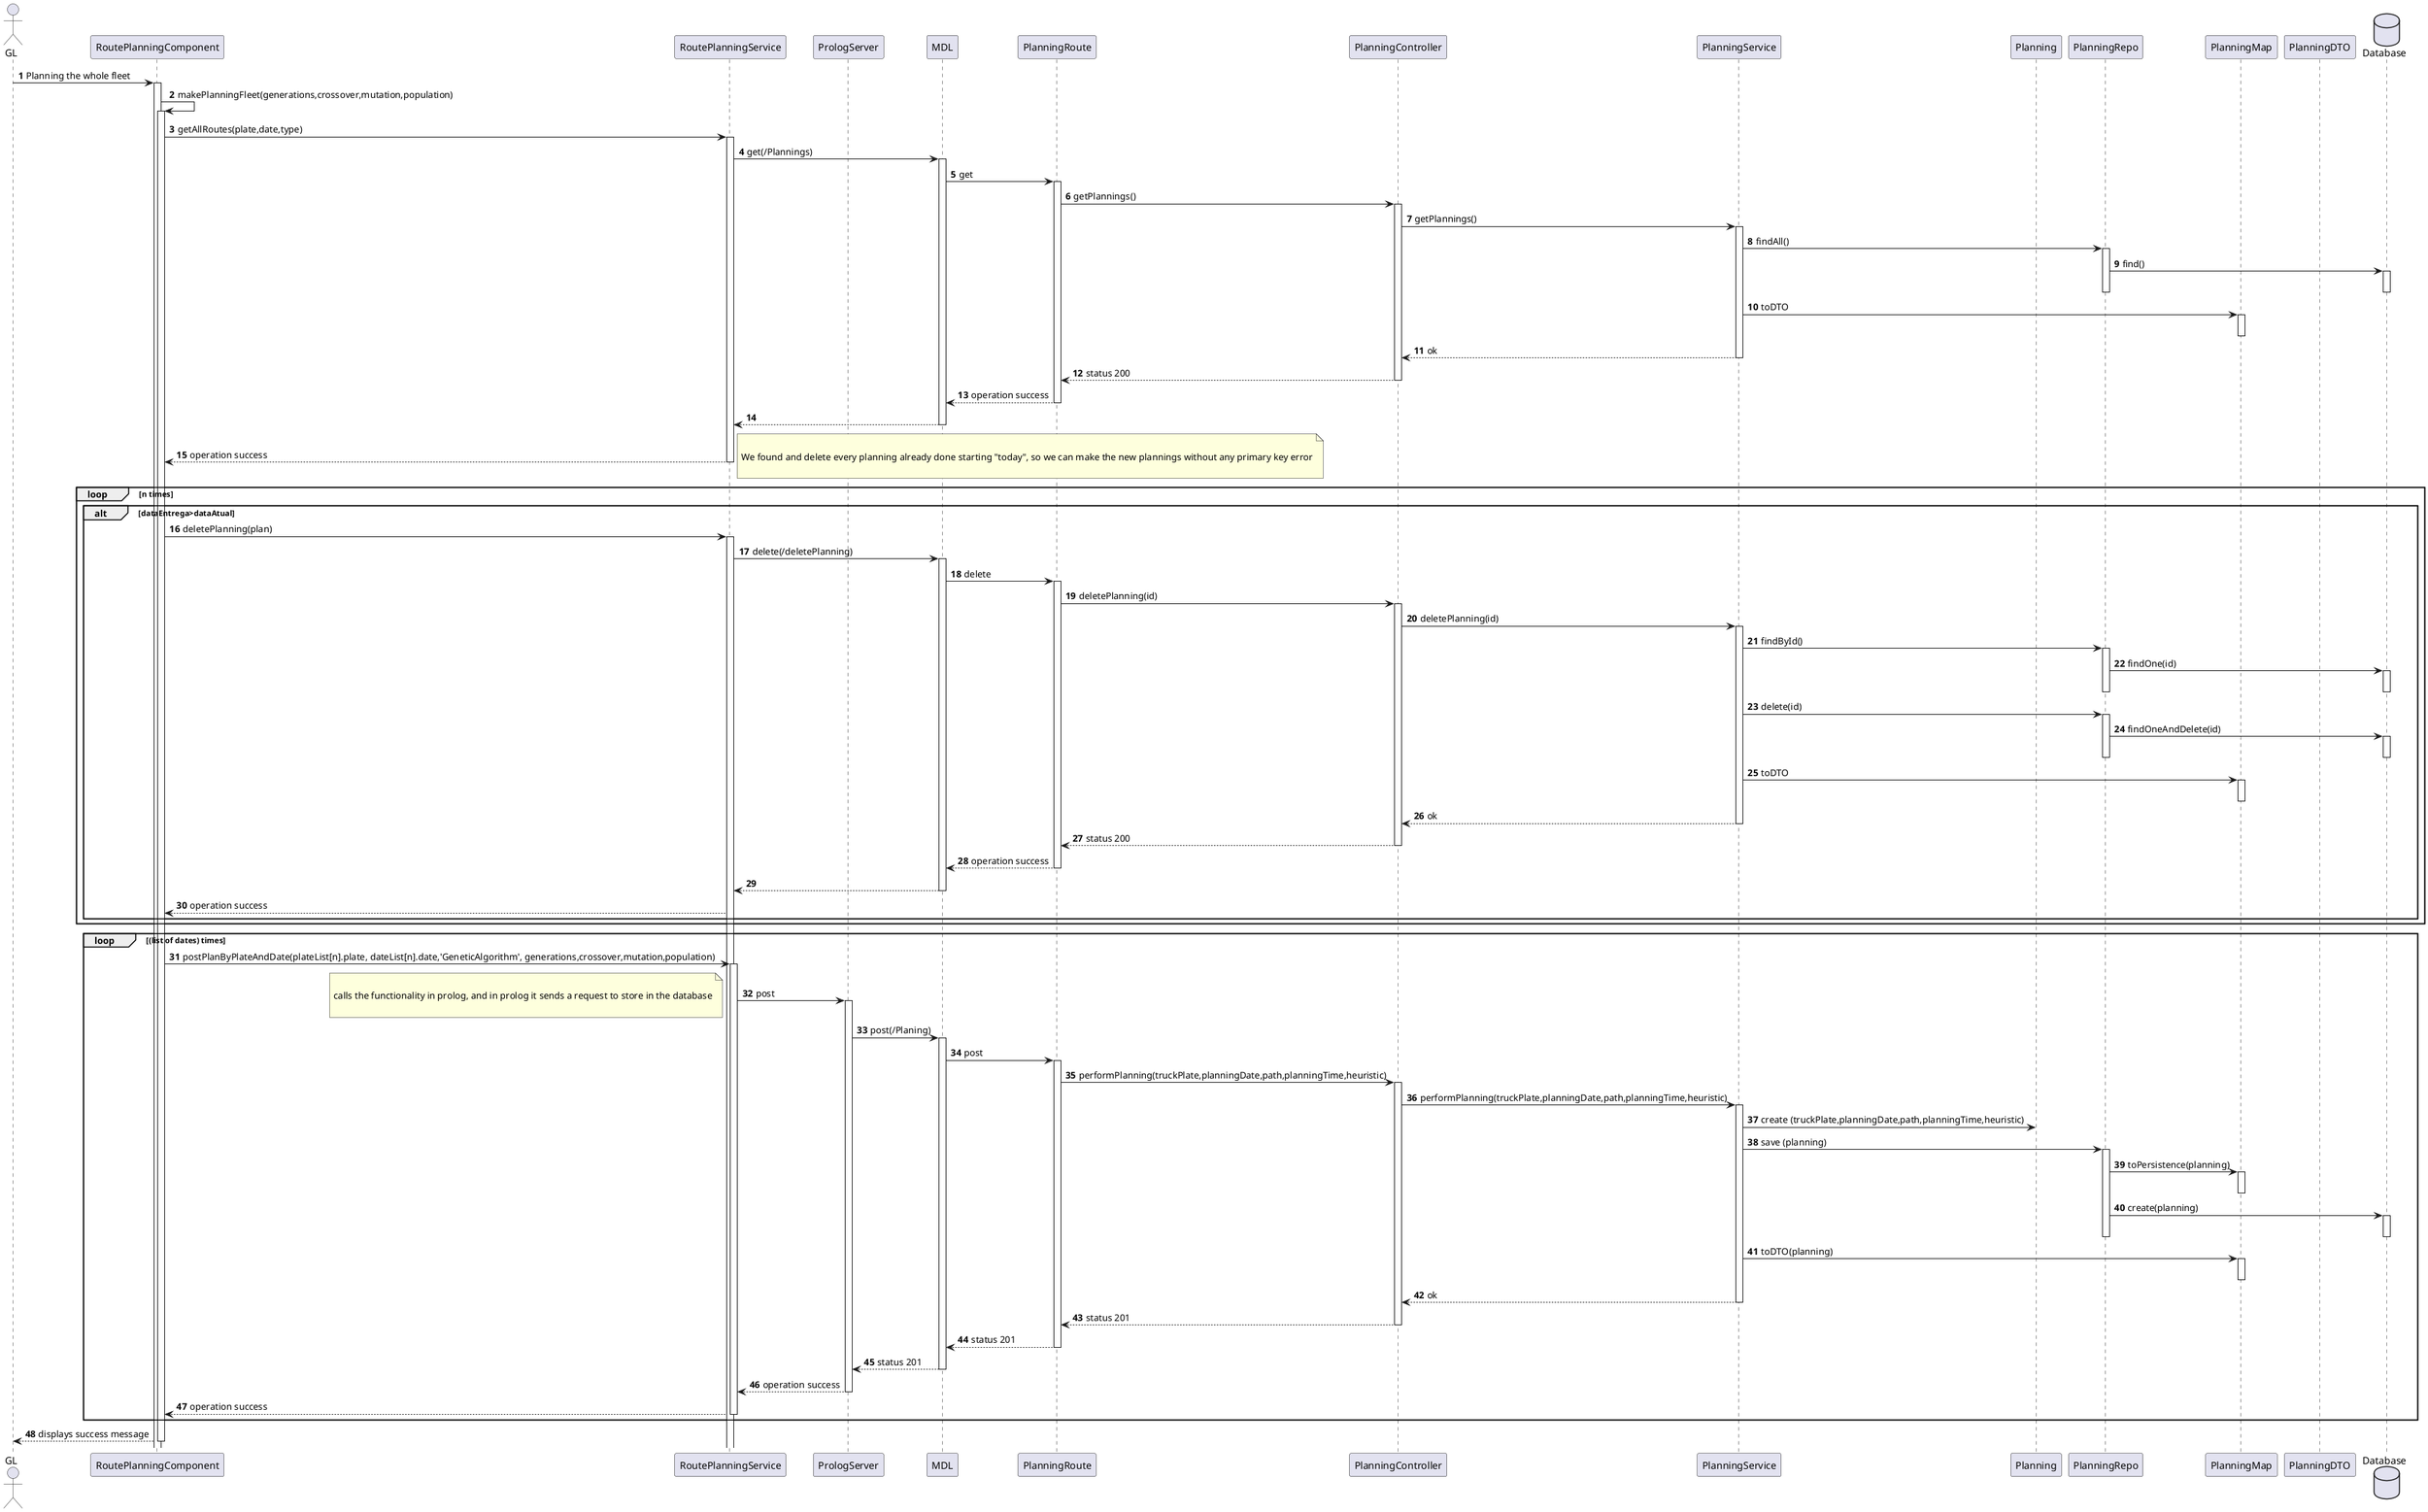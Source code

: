 @startuml

autonumber
actor "GL" as GA
participant "RoutePlanningComponent" as COMP
participant "RoutePlanningService" as SS
participant "PrologServer" as PROLOGSERVER
participant "MDL" as MDL
participant "PlanningRoute" as ROUTE
participant "PlanningController" as CTR
participant "PlanningService" as SERVICE
participant "Planning" as Planning
participant "PlanningRepo" as REPO
participant "PlanningMap" as MAP
participant "PlanningDTO" as DTO
database "Database" as DB

GA-> COMP :  Planning the whole fleet
activate COMP
COMP -> COMP : makePlanningFleet(generations,crossover,mutation,population)
activate COMP
COMP -> SS : getAllRoutes(plate,date,type)
activate SS
SS -> MDL: get(/Plannings)
activate MDL
MDL -> ROUTE : get
activate ROUTE
ROUTE -> CTR : getPlannings()
activate CTR

CTR -> SERVICE : getPlannings()
activate SERVICE

SERVICE -> REPO : findAll()
activate REPO

REPO -> DB : find()
activate DB
deactivate DB

deactivate REPO

SERVICE -> MAP : toDTO
activate MAP
deactivate MAP

SERVICE --> CTR : ok
deactivate SERVICE
CTR --> ROUTE : status 200
deactivate CTR

ROUTE -->  MDL : operation success
deactivate ROUTE
MDL --> SS
deactivate MDL

SS --> COMP : operation success
deactivate SS
loop n times
alt dataEntrega>dataAtual

note right

We found and delete every planning already done starting "today", so we can make the new plannings without any primary key error

end note
COMP -> SS : deletePlanning(plan)
activate SS
SS -> MDL: delete(/deletePlanning)
activate MDL
MDL -> ROUTE : delete
activate ROUTE
ROUTE -> CTR : deletePlanning(id)
activate CTR

CTR -> SERVICE : deletePlanning(id)
activate SERVICE

SERVICE -> REPO : findById()
activate REPO

REPO -> DB : findOne(id)
activate DB
deactivate DB

deactivate REPO

SERVICE -> REPO : delete(id)
activate REPO
REPO -> DB : findOneAndDelete(id)
activate DB
deactivate DB
deactivate REPO
SERVICE -> MAP : toDTO
activate MAP
deactivate MAP


SERVICE --> CTR : ok
deactivate SERVICE
CTR --> ROUTE : status 200
deactivate CTR

ROUTE -->  MDL : operation success
deactivate ROUTE
MDL --> SS
deactivate MDL

SS --> COMP : operation success


end
end

loop (list of dates) times

COMP -> SS : postPlanByPlateAndDate(plateList[n].plate, dateList[n].date,'GeneticAlgorithm', generations,crossover,mutation,population)
activate SS

SS -> PROLOGSERVER : post

activate PROLOGSERVER

note left

calls the functionality in prolog, and in prolog it sends a request to store in the database

end note

PROLOGSERVER -> MDL : post(/Planing)

activate MDL

MDL -> ROUTE : post
activate ROUTE

ROUTE -> CTR : performPlanning(truckPlate,planningDate,path,planningTime,heuristic)

activate CTR

CTR -> SERVICE : performPlanning(truckPlate,planningDate,path,planningTime,heuristic)

activate SERVICE

SERVICE -> Planning : create (truckPlate,planningDate,path,planningTime,heuristic) 

SERVICE -> REPO : save (planning)
activate REPO
REPO -> MAP : toPersistence(planning)
activate MAP
deactivate MAP

REPO -> DB : create(planning)

activate DB
deactivate DB

deactivate REPO

SERVICE -> MAP : toDTO(planning)
activate MAP
deactivate MAP

SERVICE --> CTR : ok
deactivate SERVICE

CTR --> ROUTE : status 201

deactivate CTR
ROUTE --> MDL : status 201

deactivate ROUTE
MDL --> PROLOGSERVER : status 201

deactivate MDL
PROLOGSERVER --> SS : operation success
deactivate PROLOGSERVER

SS --> COMP : operation success

deactivate SS



end
GA<-- COMP : displays success message
deactivate COMP


@enduml